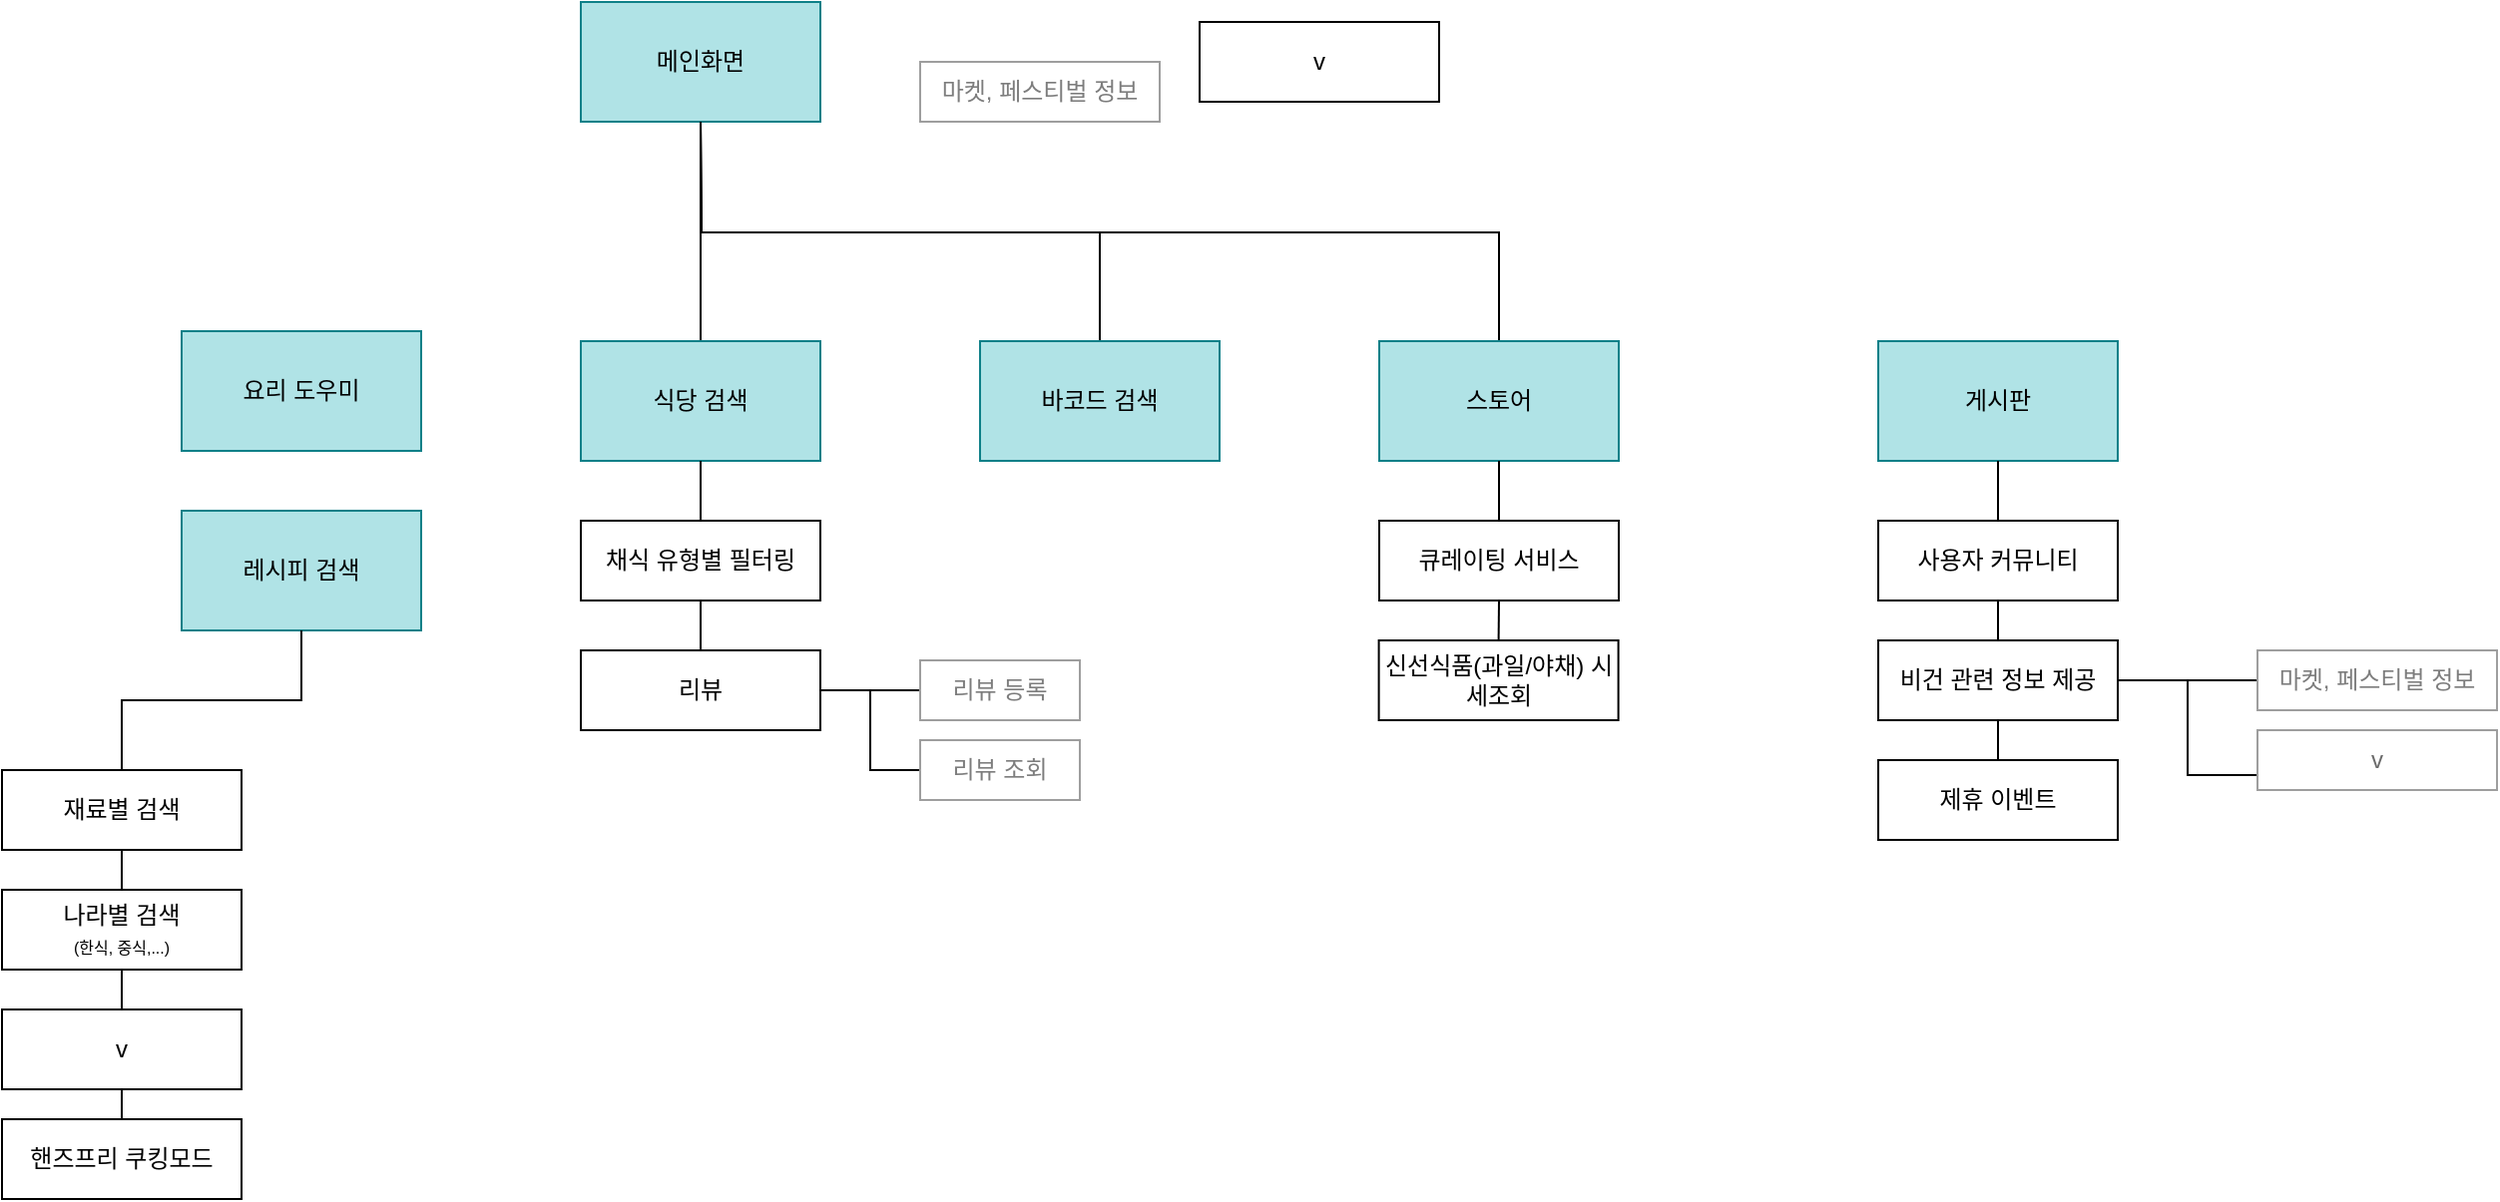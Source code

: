 <mxfile version="10.6.8" type="github"><diagram id="uWRk5rmL0AZHEGyaR0ze" name="Page-1"><mxGraphModel dx="1010" dy="588" grid="1" gridSize="10" guides="1" tooltips="1" connect="1" arrows="1" fold="1" page="1" pageScale="1" pageWidth="827" pageHeight="1169" math="0" shadow="0"><root><mxCell id="0"/><mxCell id="1" parent="0"/><mxCell id="sJY53XJuwZhAYAhrrjxj-4" value="" style="edgeStyle=orthogonalEdgeStyle;rounded=0;orthogonalLoop=1;jettySize=auto;html=1;endArrow=none;endFill=0;" edge="1" parent="1" source="sJY53XJuwZhAYAhrrjxj-1" target="sJY53XJuwZhAYAhrrjxj-2"><mxGeometry relative="1" as="geometry"/></mxCell><mxCell id="sJY53XJuwZhAYAhrrjxj-1" value="메인화면&lt;br&gt;" style="rounded=0;whiteSpace=wrap;html=1;fillColor=#b0e3e6;strokeColor=#0e8088;" vertex="1" parent="1"><mxGeometry x="320" y="30" width="120" height="60" as="geometry"/></mxCell><mxCell id="sJY53XJuwZhAYAhrrjxj-2" value="식당 검색" style="rounded=0;whiteSpace=wrap;html=1;fillColor=#b0e3e6;strokeColor=#0e8088;" vertex="1" parent="1"><mxGeometry x="320" y="200" width="120" height="60" as="geometry"/></mxCell><mxCell id="sJY53XJuwZhAYAhrrjxj-52" style="edgeStyle=orthogonalEdgeStyle;rounded=0;orthogonalLoop=1;jettySize=auto;html=1;exitX=0.5;exitY=0;exitDx=0;exitDy=0;endArrow=none;endFill=0;" edge="1" parent="1" source="sJY53XJuwZhAYAhrrjxj-3"><mxGeometry relative="1" as="geometry"><mxPoint x="380" y="90" as="targetPoint"/></mxGeometry></mxCell><mxCell id="sJY53XJuwZhAYAhrrjxj-3" value="바코드 검색&lt;br&gt;" style="rounded=0;whiteSpace=wrap;html=1;fillColor=#b0e3e6;strokeColor=#0e8088;" vertex="1" parent="1"><mxGeometry x="520" y="200" width="120" height="60" as="geometry"/></mxCell><mxCell id="sJY53XJuwZhAYAhrrjxj-5" value="레시피 검색" style="rounded=0;whiteSpace=wrap;html=1;fillColor=#b0e3e6;strokeColor=#0e8088;" vertex="1" parent="1"><mxGeometry x="120" y="285" width="120" height="60" as="geometry"/></mxCell><mxCell id="sJY53XJuwZhAYAhrrjxj-6" value="v" style="rounded=0;whiteSpace=wrap;html=1;" vertex="1" parent="1"><mxGeometry x="630" y="40" width="120" height="40" as="geometry"/></mxCell><mxCell id="sJY53XJuwZhAYAhrrjxj-47" value="" style="edgeStyle=orthogonalEdgeStyle;rounded=0;orthogonalLoop=1;jettySize=auto;html=1;endArrow=none;endFill=0;" edge="1" parent="1" source="sJY53XJuwZhAYAhrrjxj-7" target="sJY53XJuwZhAYAhrrjxj-5"><mxGeometry relative="1" as="geometry"/></mxCell><mxCell id="sJY53XJuwZhAYAhrrjxj-7" value="재료별 검색" style="rounded=0;whiteSpace=wrap;html=1;" vertex="1" parent="1"><mxGeometry x="30" y="415" width="120" height="40" as="geometry"/></mxCell><mxCell id="sJY53XJuwZhAYAhrrjxj-48" style="edgeStyle=orthogonalEdgeStyle;rounded=0;orthogonalLoop=1;jettySize=auto;html=1;exitX=0.5;exitY=0;exitDx=0;exitDy=0;entryX=0.5;entryY=1;entryDx=0;entryDy=0;endArrow=none;endFill=0;" edge="1" parent="1" source="sJY53XJuwZhAYAhrrjxj-8" target="sJY53XJuwZhAYAhrrjxj-7"><mxGeometry relative="1" as="geometry"/></mxCell><mxCell id="sJY53XJuwZhAYAhrrjxj-8" value="나라별 검색&lt;br&gt;&lt;font&gt;&lt;font style=&quot;font-size: 8px&quot;&gt;(한식, 중식,...)&lt;/font&gt;&lt;/font&gt;&lt;br&gt;" style="rounded=0;whiteSpace=wrap;html=1;" vertex="1" parent="1"><mxGeometry x="30" y="475" width="120" height="40" as="geometry"/></mxCell><mxCell id="sJY53XJuwZhAYAhrrjxj-49" style="edgeStyle=orthogonalEdgeStyle;rounded=0;orthogonalLoop=1;jettySize=auto;html=1;exitX=0.5;exitY=0;exitDx=0;exitDy=0;entryX=0.5;entryY=1;entryDx=0;entryDy=0;endArrow=none;endFill=0;" edge="1" parent="1" source="sJY53XJuwZhAYAhrrjxj-9" target="sJY53XJuwZhAYAhrrjxj-8"><mxGeometry relative="1" as="geometry"/></mxCell><mxCell id="sJY53XJuwZhAYAhrrjxj-9" value="v" style="rounded=0;whiteSpace=wrap;html=1;" vertex="1" parent="1"><mxGeometry x="30" y="535" width="120" height="40" as="geometry"/></mxCell><mxCell id="sJY53XJuwZhAYAhrrjxj-53" style="edgeStyle=orthogonalEdgeStyle;rounded=0;orthogonalLoop=1;jettySize=auto;html=1;exitX=0.5;exitY=0;exitDx=0;exitDy=0;endArrow=none;endFill=0;" edge="1" parent="1" source="sJY53XJuwZhAYAhrrjxj-10"><mxGeometry relative="1" as="geometry"><mxPoint x="380" y="90" as="targetPoint"/></mxGeometry></mxCell><mxCell id="sJY53XJuwZhAYAhrrjxj-10" value="스토어" style="rounded=0;whiteSpace=wrap;html=1;fillColor=#b0e3e6;strokeColor=#0e8088;" vertex="1" parent="1"><mxGeometry x="720" y="200" width="120" height="60" as="geometry"/></mxCell><mxCell id="sJY53XJuwZhAYAhrrjxj-54" style="edgeStyle=orthogonalEdgeStyle;rounded=0;orthogonalLoop=1;jettySize=auto;html=1;exitX=0.5;exitY=0;exitDx=0;exitDy=0;entryX=0.5;entryY=1;entryDx=0;entryDy=0;endArrow=none;endFill=0;" edge="1" parent="1" source="sJY53XJuwZhAYAhrrjxj-11" target="sJY53XJuwZhAYAhrrjxj-10"><mxGeometry relative="1" as="geometry"/></mxCell><mxCell id="sJY53XJuwZhAYAhrrjxj-11" value="큐레이팅 서비스" style="rounded=0;whiteSpace=wrap;html=1;" vertex="1" parent="1"><mxGeometry x="720" y="290" width="120" height="40" as="geometry"/></mxCell><mxCell id="sJY53XJuwZhAYAhrrjxj-55" style="edgeStyle=orthogonalEdgeStyle;rounded=0;orthogonalLoop=1;jettySize=auto;html=1;exitX=0.5;exitY=0;exitDx=0;exitDy=0;entryX=0.5;entryY=1;entryDx=0;entryDy=0;endArrow=none;endFill=0;" edge="1" parent="1" source="sJY53XJuwZhAYAhrrjxj-13" target="sJY53XJuwZhAYAhrrjxj-11"><mxGeometry relative="1" as="geometry"/></mxCell><mxCell id="sJY53XJuwZhAYAhrrjxj-13" value="신선식품(과일/야채) 시세조회" style="rounded=0;whiteSpace=wrap;html=1;" vertex="1" parent="1"><mxGeometry x="719.8" y="350" width="120" height="40" as="geometry"/></mxCell><mxCell id="sJY53XJuwZhAYAhrrjxj-15" value="게시판" style="rounded=0;whiteSpace=wrap;html=1;fillColor=#b0e3e6;strokeColor=#0e8088;" vertex="1" parent="1"><mxGeometry x="970" y="200" width="120" height="60" as="geometry"/></mxCell><mxCell id="sJY53XJuwZhAYAhrrjxj-33" style="edgeStyle=orthogonalEdgeStyle;rounded=0;orthogonalLoop=1;jettySize=auto;html=1;exitX=0.5;exitY=0;exitDx=0;exitDy=0;entryX=0.5;entryY=1;entryDx=0;entryDy=0;endArrow=none;endFill=0;" edge="1" parent="1" source="sJY53XJuwZhAYAhrrjxj-16" target="sJY53XJuwZhAYAhrrjxj-15"><mxGeometry relative="1" as="geometry"/></mxCell><mxCell id="sJY53XJuwZhAYAhrrjxj-16" value="사용자 커뮤니티" style="rounded=0;whiteSpace=wrap;html=1;" vertex="1" parent="1"><mxGeometry x="970" y="290" width="120" height="40" as="geometry"/></mxCell><mxCell id="sJY53XJuwZhAYAhrrjxj-30" style="edgeStyle=orthogonalEdgeStyle;rounded=0;orthogonalLoop=1;jettySize=auto;html=1;entryX=0;entryY=0.75;entryDx=0;entryDy=0;endArrow=none;endFill=0;" edge="1" parent="1" source="sJY53XJuwZhAYAhrrjxj-17" target="sJY53XJuwZhAYAhrrjxj-20"><mxGeometry relative="1" as="geometry"/></mxCell><mxCell id="sJY53XJuwZhAYAhrrjxj-36" style="edgeStyle=orthogonalEdgeStyle;rounded=0;orthogonalLoop=1;jettySize=auto;html=1;exitX=0.5;exitY=0;exitDx=0;exitDy=0;entryX=0.5;entryY=1;entryDx=0;entryDy=0;endArrow=none;endFill=0;" edge="1" parent="1" source="sJY53XJuwZhAYAhrrjxj-17" target="sJY53XJuwZhAYAhrrjxj-16"><mxGeometry relative="1" as="geometry"/></mxCell><mxCell id="sJY53XJuwZhAYAhrrjxj-17" value="비건 관련 정보 제공" style="rounded=0;whiteSpace=wrap;html=1;" vertex="1" parent="1"><mxGeometry x="970" y="350" width="120" height="40" as="geometry"/></mxCell><mxCell id="sJY53XJuwZhAYAhrrjxj-37" style="edgeStyle=orthogonalEdgeStyle;rounded=0;orthogonalLoop=1;jettySize=auto;html=1;exitX=0.5;exitY=0;exitDx=0;exitDy=0;entryX=0.5;entryY=1;entryDx=0;entryDy=0;endArrow=none;endFill=0;" edge="1" parent="1" source="sJY53XJuwZhAYAhrrjxj-18" target="sJY53XJuwZhAYAhrrjxj-17"><mxGeometry relative="1" as="geometry"/></mxCell><mxCell id="sJY53XJuwZhAYAhrrjxj-18" value="제휴 이벤트" style="rounded=0;whiteSpace=wrap;html=1;" vertex="1" parent="1"><mxGeometry x="970" y="410" width="120" height="40" as="geometry"/></mxCell><mxCell id="sJY53XJuwZhAYAhrrjxj-44" style="edgeStyle=orthogonalEdgeStyle;rounded=0;orthogonalLoop=1;jettySize=auto;html=1;exitX=0;exitY=0.5;exitDx=0;exitDy=0;entryX=1;entryY=0.5;entryDx=0;entryDy=0;endArrow=none;endFill=0;" edge="1" parent="1" source="sJY53XJuwZhAYAhrrjxj-19" target="sJY53XJuwZhAYAhrrjxj-40"><mxGeometry relative="1" as="geometry"/></mxCell><mxCell id="sJY53XJuwZhAYAhrrjxj-19" value="&lt;font color=&quot;#7d7d7d&quot;&gt;리뷰 등록&lt;/font&gt;" style="rounded=0;whiteSpace=wrap;html=1;strokeColor=#9E9E9E;" vertex="1" parent="1"><mxGeometry x="490" y="360" width="80" height="30" as="geometry"/></mxCell><mxCell id="sJY53XJuwZhAYAhrrjxj-20" value="&lt;font color=&quot;#6b6b6b&quot;&gt;v&lt;/font&gt;" style="rounded=0;whiteSpace=wrap;html=1;strokeColor=#9E9E9E;" vertex="1" parent="1"><mxGeometry x="1160" y="395" width="120" height="30" as="geometry"/></mxCell><mxCell id="sJY53XJuwZhAYAhrrjxj-39" style="edgeStyle=orthogonalEdgeStyle;rounded=0;orthogonalLoop=1;jettySize=auto;html=1;exitX=0.5;exitY=0;exitDx=0;exitDy=0;entryX=0.5;entryY=1;entryDx=0;entryDy=0;endArrow=none;endFill=0;" edge="1" parent="1" source="sJY53XJuwZhAYAhrrjxj-38" target="sJY53XJuwZhAYAhrrjxj-2"><mxGeometry relative="1" as="geometry"/></mxCell><mxCell id="sJY53XJuwZhAYAhrrjxj-38" value="채식 유형별 필터링" style="rounded=0;whiteSpace=wrap;html=1;" vertex="1" parent="1"><mxGeometry x="320" y="290" width="120" height="40" as="geometry"/></mxCell><mxCell id="sJY53XJuwZhAYAhrrjxj-56" style="edgeStyle=orthogonalEdgeStyle;rounded=0;orthogonalLoop=1;jettySize=auto;html=1;exitX=0.5;exitY=0;exitDx=0;exitDy=0;entryX=0.5;entryY=1;entryDx=0;entryDy=0;endArrow=none;endFill=0;" edge="1" parent="1" source="sJY53XJuwZhAYAhrrjxj-40" target="sJY53XJuwZhAYAhrrjxj-38"><mxGeometry relative="1" as="geometry"/></mxCell><mxCell id="sJY53XJuwZhAYAhrrjxj-40" value="리뷰" style="rounded=0;whiteSpace=wrap;html=1;" vertex="1" parent="1"><mxGeometry x="320" y="355" width="120" height="40" as="geometry"/></mxCell><mxCell id="sJY53XJuwZhAYAhrrjxj-61" style="edgeStyle=orthogonalEdgeStyle;rounded=0;orthogonalLoop=1;jettySize=auto;html=1;exitX=0;exitY=0.5;exitDx=0;exitDy=0;endArrow=none;endFill=0;" edge="1" parent="1" source="sJY53XJuwZhAYAhrrjxj-41"><mxGeometry relative="1" as="geometry"><mxPoint x="1090" y="370" as="targetPoint"/></mxGeometry></mxCell><mxCell id="sJY53XJuwZhAYAhrrjxj-41" value="&lt;font color=&quot;#7d7d7d&quot;&gt;마켓, 페스티벌 정보&lt;/font&gt;" style="rounded=0;whiteSpace=wrap;html=1;strokeColor=#9E9E9E;" vertex="1" parent="1"><mxGeometry x="1160" y="355" width="120" height="30" as="geometry"/></mxCell><mxCell id="sJY53XJuwZhAYAhrrjxj-42" value="&lt;font color=&quot;#7d7d7d&quot;&gt;마켓, 페스티벌 정보&lt;/font&gt;" style="rounded=0;whiteSpace=wrap;html=1;strokeColor=#9E9E9E;" vertex="1" parent="1"><mxGeometry x="490" y="60" width="120" height="30" as="geometry"/></mxCell><mxCell id="sJY53XJuwZhAYAhrrjxj-45" style="edgeStyle=orthogonalEdgeStyle;rounded=0;orthogonalLoop=1;jettySize=auto;html=1;exitX=0;exitY=0.5;exitDx=0;exitDy=0;entryX=1;entryY=0.5;entryDx=0;entryDy=0;endArrow=none;endFill=0;" edge="1" parent="1" source="sJY53XJuwZhAYAhrrjxj-43" target="sJY53XJuwZhAYAhrrjxj-40"><mxGeometry relative="1" as="geometry"/></mxCell><mxCell id="sJY53XJuwZhAYAhrrjxj-43" value="&lt;font color=&quot;#7d7d7d&quot;&gt;리뷰 조회&lt;/font&gt;" style="rounded=0;whiteSpace=wrap;html=1;strokeColor=#9E9E9E;" vertex="1" parent="1"><mxGeometry x="490" y="400" width="80" height="30" as="geometry"/></mxCell><mxCell id="sJY53XJuwZhAYAhrrjxj-57" value="요리 도우미&lt;br&gt;" style="rounded=0;whiteSpace=wrap;html=1;strokeColor=#0e8088;fillColor=#b0e3e6;" vertex="1" parent="1"><mxGeometry x="120" y="195" width="120" height="60" as="geometry"/></mxCell><mxCell id="sJY53XJuwZhAYAhrrjxj-62" style="edgeStyle=orthogonalEdgeStyle;rounded=0;orthogonalLoop=1;jettySize=auto;html=1;exitX=0.5;exitY=0;exitDx=0;exitDy=0;entryX=0.5;entryY=1;entryDx=0;entryDy=0;endArrow=none;endFill=0;" edge="1" parent="1" source="sJY53XJuwZhAYAhrrjxj-60" target="sJY53XJuwZhAYAhrrjxj-9"><mxGeometry relative="1" as="geometry"/></mxCell><mxCell id="sJY53XJuwZhAYAhrrjxj-60" value="핸즈프리 쿠킹모드" style="rounded=0;whiteSpace=wrap;html=1;" vertex="1" parent="1"><mxGeometry x="30" y="590" width="120" height="40" as="geometry"/></mxCell></root></mxGraphModel></diagram></mxfile>